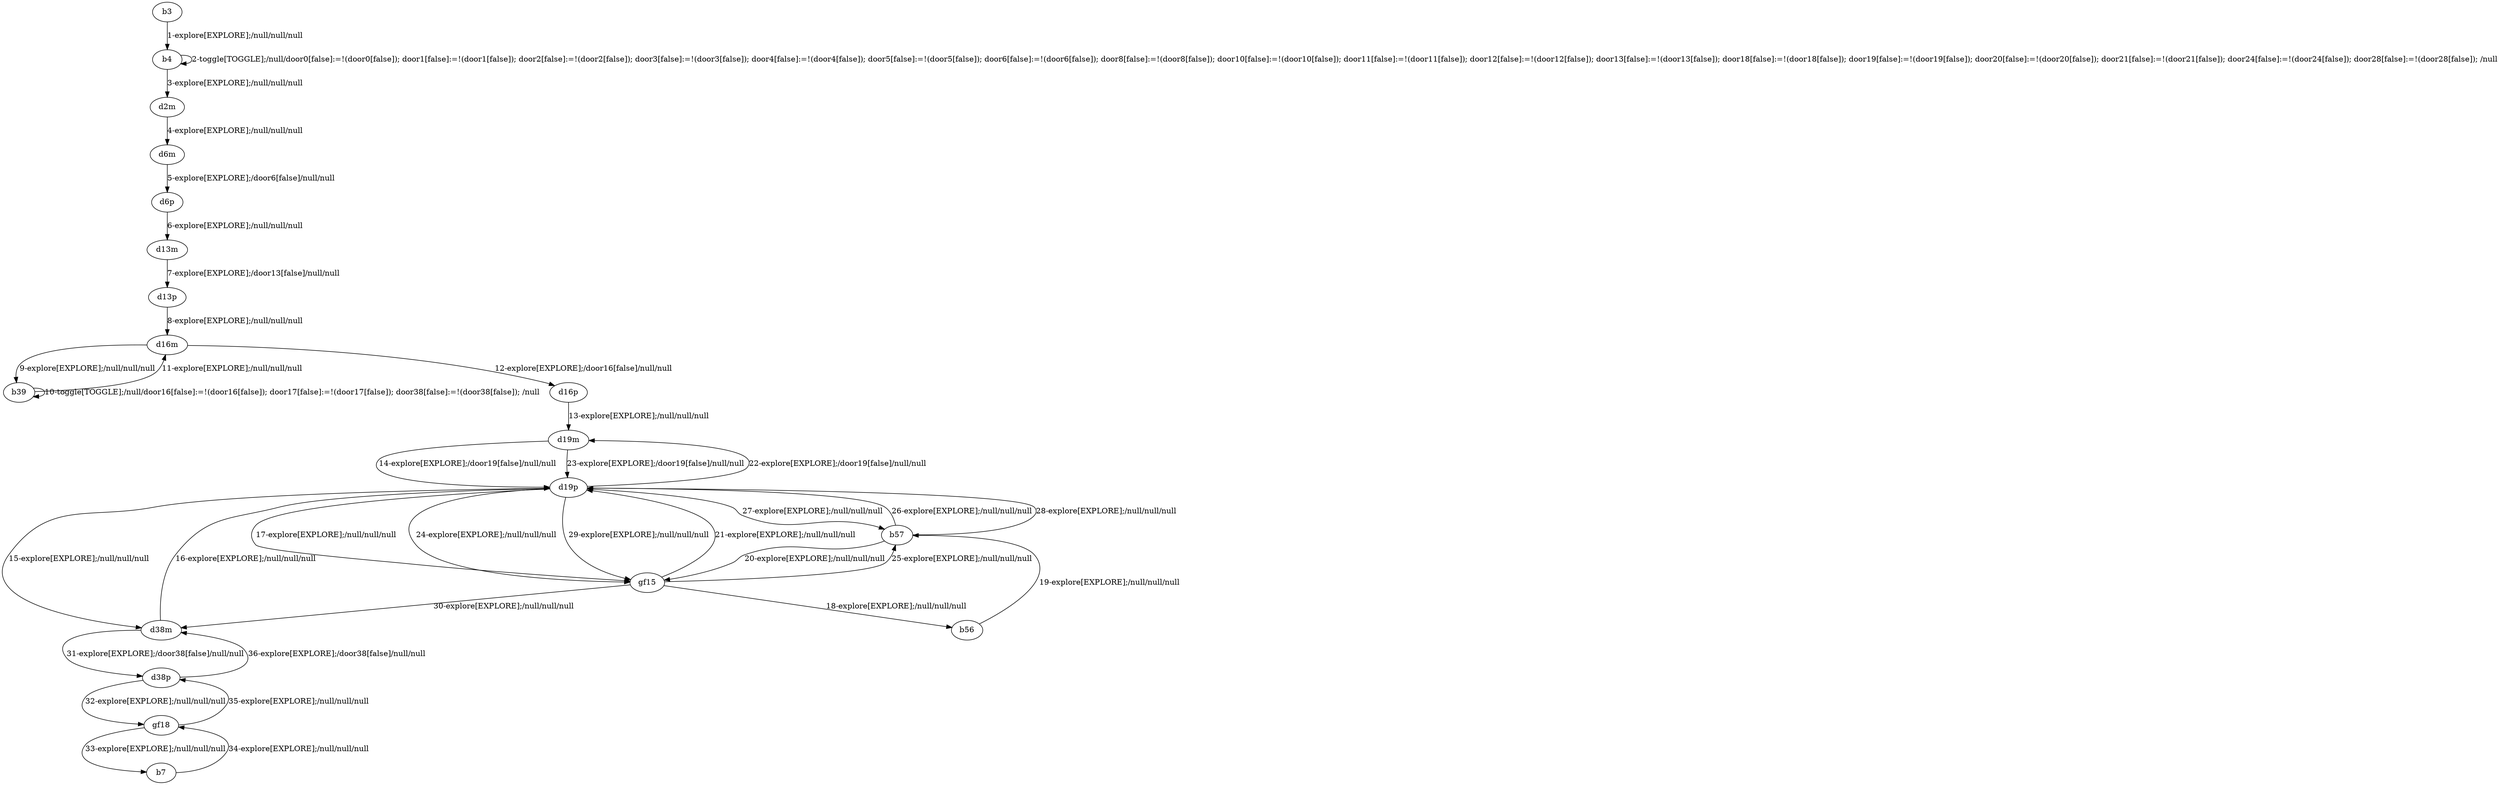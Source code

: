 # Total number of goals covered by this test: 10
# b7 --> gf18
# b57 --> gf15
# d19p --> b57
# gf18 --> b7
# d38p --> gf18
# gf15 --> b56
# d19p --> d19m
# gf18 --> d38p
# b57 --> d19p
# b56 --> b57

digraph g {
"b3" -> "b4" [label = "1-explore[EXPLORE];/null/null/null"];
"b4" -> "b4" [label = "2-toggle[TOGGLE];/null/door0[false]:=!(door0[false]); door1[false]:=!(door1[false]); door2[false]:=!(door2[false]); door3[false]:=!(door3[false]); door4[false]:=!(door4[false]); door5[false]:=!(door5[false]); door6[false]:=!(door6[false]); door8[false]:=!(door8[false]); door10[false]:=!(door10[false]); door11[false]:=!(door11[false]); door12[false]:=!(door12[false]); door13[false]:=!(door13[false]); door18[false]:=!(door18[false]); door19[false]:=!(door19[false]); door20[false]:=!(door20[false]); door21[false]:=!(door21[false]); door24[false]:=!(door24[false]); door28[false]:=!(door28[false]); /null"];
"b4" -> "d2m" [label = "3-explore[EXPLORE];/null/null/null"];
"d2m" -> "d6m" [label = "4-explore[EXPLORE];/null/null/null"];
"d6m" -> "d6p" [label = "5-explore[EXPLORE];/door6[false]/null/null"];
"d6p" -> "d13m" [label = "6-explore[EXPLORE];/null/null/null"];
"d13m" -> "d13p" [label = "7-explore[EXPLORE];/door13[false]/null/null"];
"d13p" -> "d16m" [label = "8-explore[EXPLORE];/null/null/null"];
"d16m" -> "b39" [label = "9-explore[EXPLORE];/null/null/null"];
"b39" -> "b39" [label = "10-toggle[TOGGLE];/null/door16[false]:=!(door16[false]); door17[false]:=!(door17[false]); door38[false]:=!(door38[false]); /null"];
"b39" -> "d16m" [label = "11-explore[EXPLORE];/null/null/null"];
"d16m" -> "d16p" [label = "12-explore[EXPLORE];/door16[false]/null/null"];
"d16p" -> "d19m" [label = "13-explore[EXPLORE];/null/null/null"];
"d19m" -> "d19p" [label = "14-explore[EXPLORE];/door19[false]/null/null"];
"d19p" -> "d38m" [label = "15-explore[EXPLORE];/null/null/null"];
"d38m" -> "d19p" [label = "16-explore[EXPLORE];/null/null/null"];
"d19p" -> "gf15" [label = "17-explore[EXPLORE];/null/null/null"];
"gf15" -> "b56" [label = "18-explore[EXPLORE];/null/null/null"];
"b56" -> "b57" [label = "19-explore[EXPLORE];/null/null/null"];
"b57" -> "gf15" [label = "20-explore[EXPLORE];/null/null/null"];
"gf15" -> "d19p" [label = "21-explore[EXPLORE];/null/null/null"];
"d19p" -> "d19m" [label = "22-explore[EXPLORE];/door19[false]/null/null"];
"d19m" -> "d19p" [label = "23-explore[EXPLORE];/door19[false]/null/null"];
"d19p" -> "gf15" [label = "24-explore[EXPLORE];/null/null/null"];
"gf15" -> "b57" [label = "25-explore[EXPLORE];/null/null/null"];
"b57" -> "d19p" [label = "26-explore[EXPLORE];/null/null/null"];
"d19p" -> "b57" [label = "27-explore[EXPLORE];/null/null/null"];
"b57" -> "d19p" [label = "28-explore[EXPLORE];/null/null/null"];
"d19p" -> "gf15" [label = "29-explore[EXPLORE];/null/null/null"];
"gf15" -> "d38m" [label = "30-explore[EXPLORE];/null/null/null"];
"d38m" -> "d38p" [label = "31-explore[EXPLORE];/door38[false]/null/null"];
"d38p" -> "gf18" [label = "32-explore[EXPLORE];/null/null/null"];
"gf18" -> "b7" [label = "33-explore[EXPLORE];/null/null/null"];
"b7" -> "gf18" [label = "34-explore[EXPLORE];/null/null/null"];
"gf18" -> "d38p" [label = "35-explore[EXPLORE];/null/null/null"];
"d38p" -> "d38m" [label = "36-explore[EXPLORE];/door38[false]/null/null"];
}